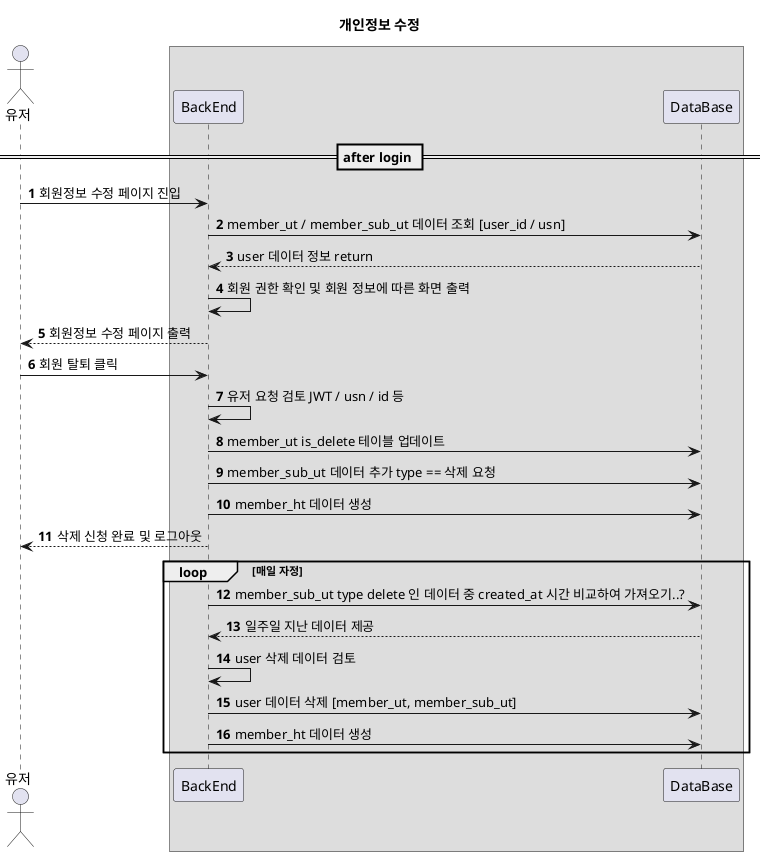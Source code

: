 @startuml
'https://plantuml.com/sequence-diagram

autonumber

title 개인정보 수정

actor 유저 as  user

box
' participantboard as board
participant BackEnd as be
participant DataBase as db
end box

== after login ==
user -> be : 회원정보 수정 페이지 진입
be -> db : member_ut / member_sub_ut 데이터 조회 [user_id / usn]
db --> be : user 데이터 정보 return
be -> be : 회원 권한 확인 및 회원 정보에 따른 화면 출력
be --> user : 회원정보 수정 페이지 출력

user -> be : 회원 탈퇴 클릭 
be -> be : 유저 요청 검토 JWT / usn / id 등
be -> db : member_ut is_delete 테이블 업데이트
be -> db : member_sub_ut 데이터 추가 type == 삭제 요청
be -> db : member_ht 데이터 생성
be --> user : 삭제 신청 완료 및 로그아웃

loop 매일 자정
    be -> db: member_sub_ut type delete 인 데이터 중 created_at 시간 비교하여 가져오기..?
    db --> be : 일주일 지난 데이터 제공
    be -> be : user 삭제 데이터 검토
    be -> db : user 데이터 삭제 [member_ut, member_sub_ut]
    be -> db : member_ht 데이터 생성
end





@enduml